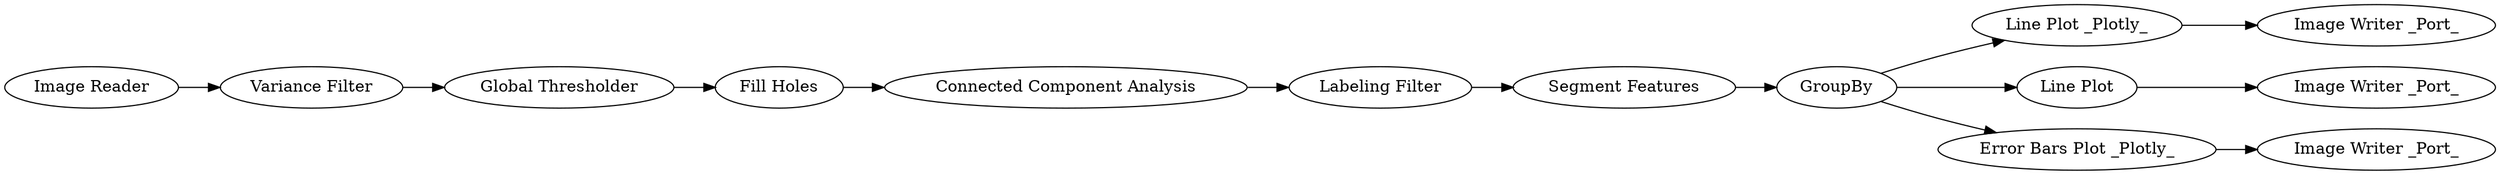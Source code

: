 digraph {
	12 -> 15
	7 -> 8
	1 -> 2
	8 -> 9
	16 -> 19
	15 -> 20
	2 -> 7
	12 -> 16
	11 -> 12
	9 -> 10
	21 -> 22
	10 -> 11
	12 -> 21
	16 [label="Line Plot"]
	20 [label="Image Writer _Port_"]
	1 [label="Image Reader"]
	7 [label="Global Thresholder"]
	22 [label="Image Writer _Port_"]
	9 [label="Connected Component Analysis"]
	11 [label="Segment Features"]
	21 [label="Error Bars Plot _Plotly_"]
	8 [label="Fill Holes"]
	15 [label="Line Plot _Plotly_"]
	12 [label=GroupBy]
	2 [label="Variance Filter"]
	10 [label="Labeling Filter"]
	19 [label="Image Writer _Port_"]
	rankdir=LR
}
